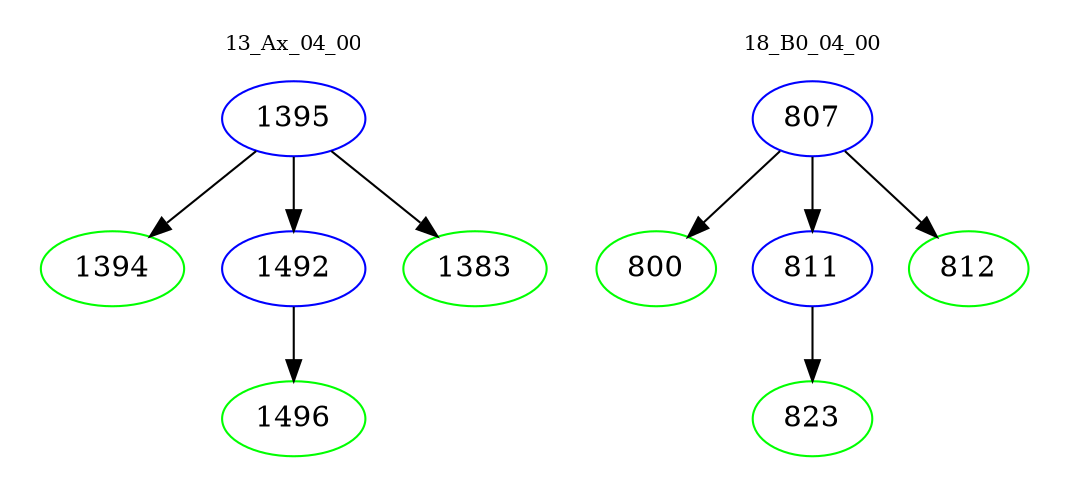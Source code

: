 digraph{
subgraph cluster_0 {
color = white
label = "13_Ax_04_00";
fontsize=10;
T0_1395 [label="1395", color="blue"]
T0_1395 -> T0_1394 [color="black"]
T0_1394 [label="1394", color="green"]
T0_1395 -> T0_1492 [color="black"]
T0_1492 [label="1492", color="blue"]
T0_1492 -> T0_1496 [color="black"]
T0_1496 [label="1496", color="green"]
T0_1395 -> T0_1383 [color="black"]
T0_1383 [label="1383", color="green"]
}
subgraph cluster_1 {
color = white
label = "18_B0_04_00";
fontsize=10;
T1_807 [label="807", color="blue"]
T1_807 -> T1_800 [color="black"]
T1_800 [label="800", color="green"]
T1_807 -> T1_811 [color="black"]
T1_811 [label="811", color="blue"]
T1_811 -> T1_823 [color="black"]
T1_823 [label="823", color="green"]
T1_807 -> T1_812 [color="black"]
T1_812 [label="812", color="green"]
}
}
